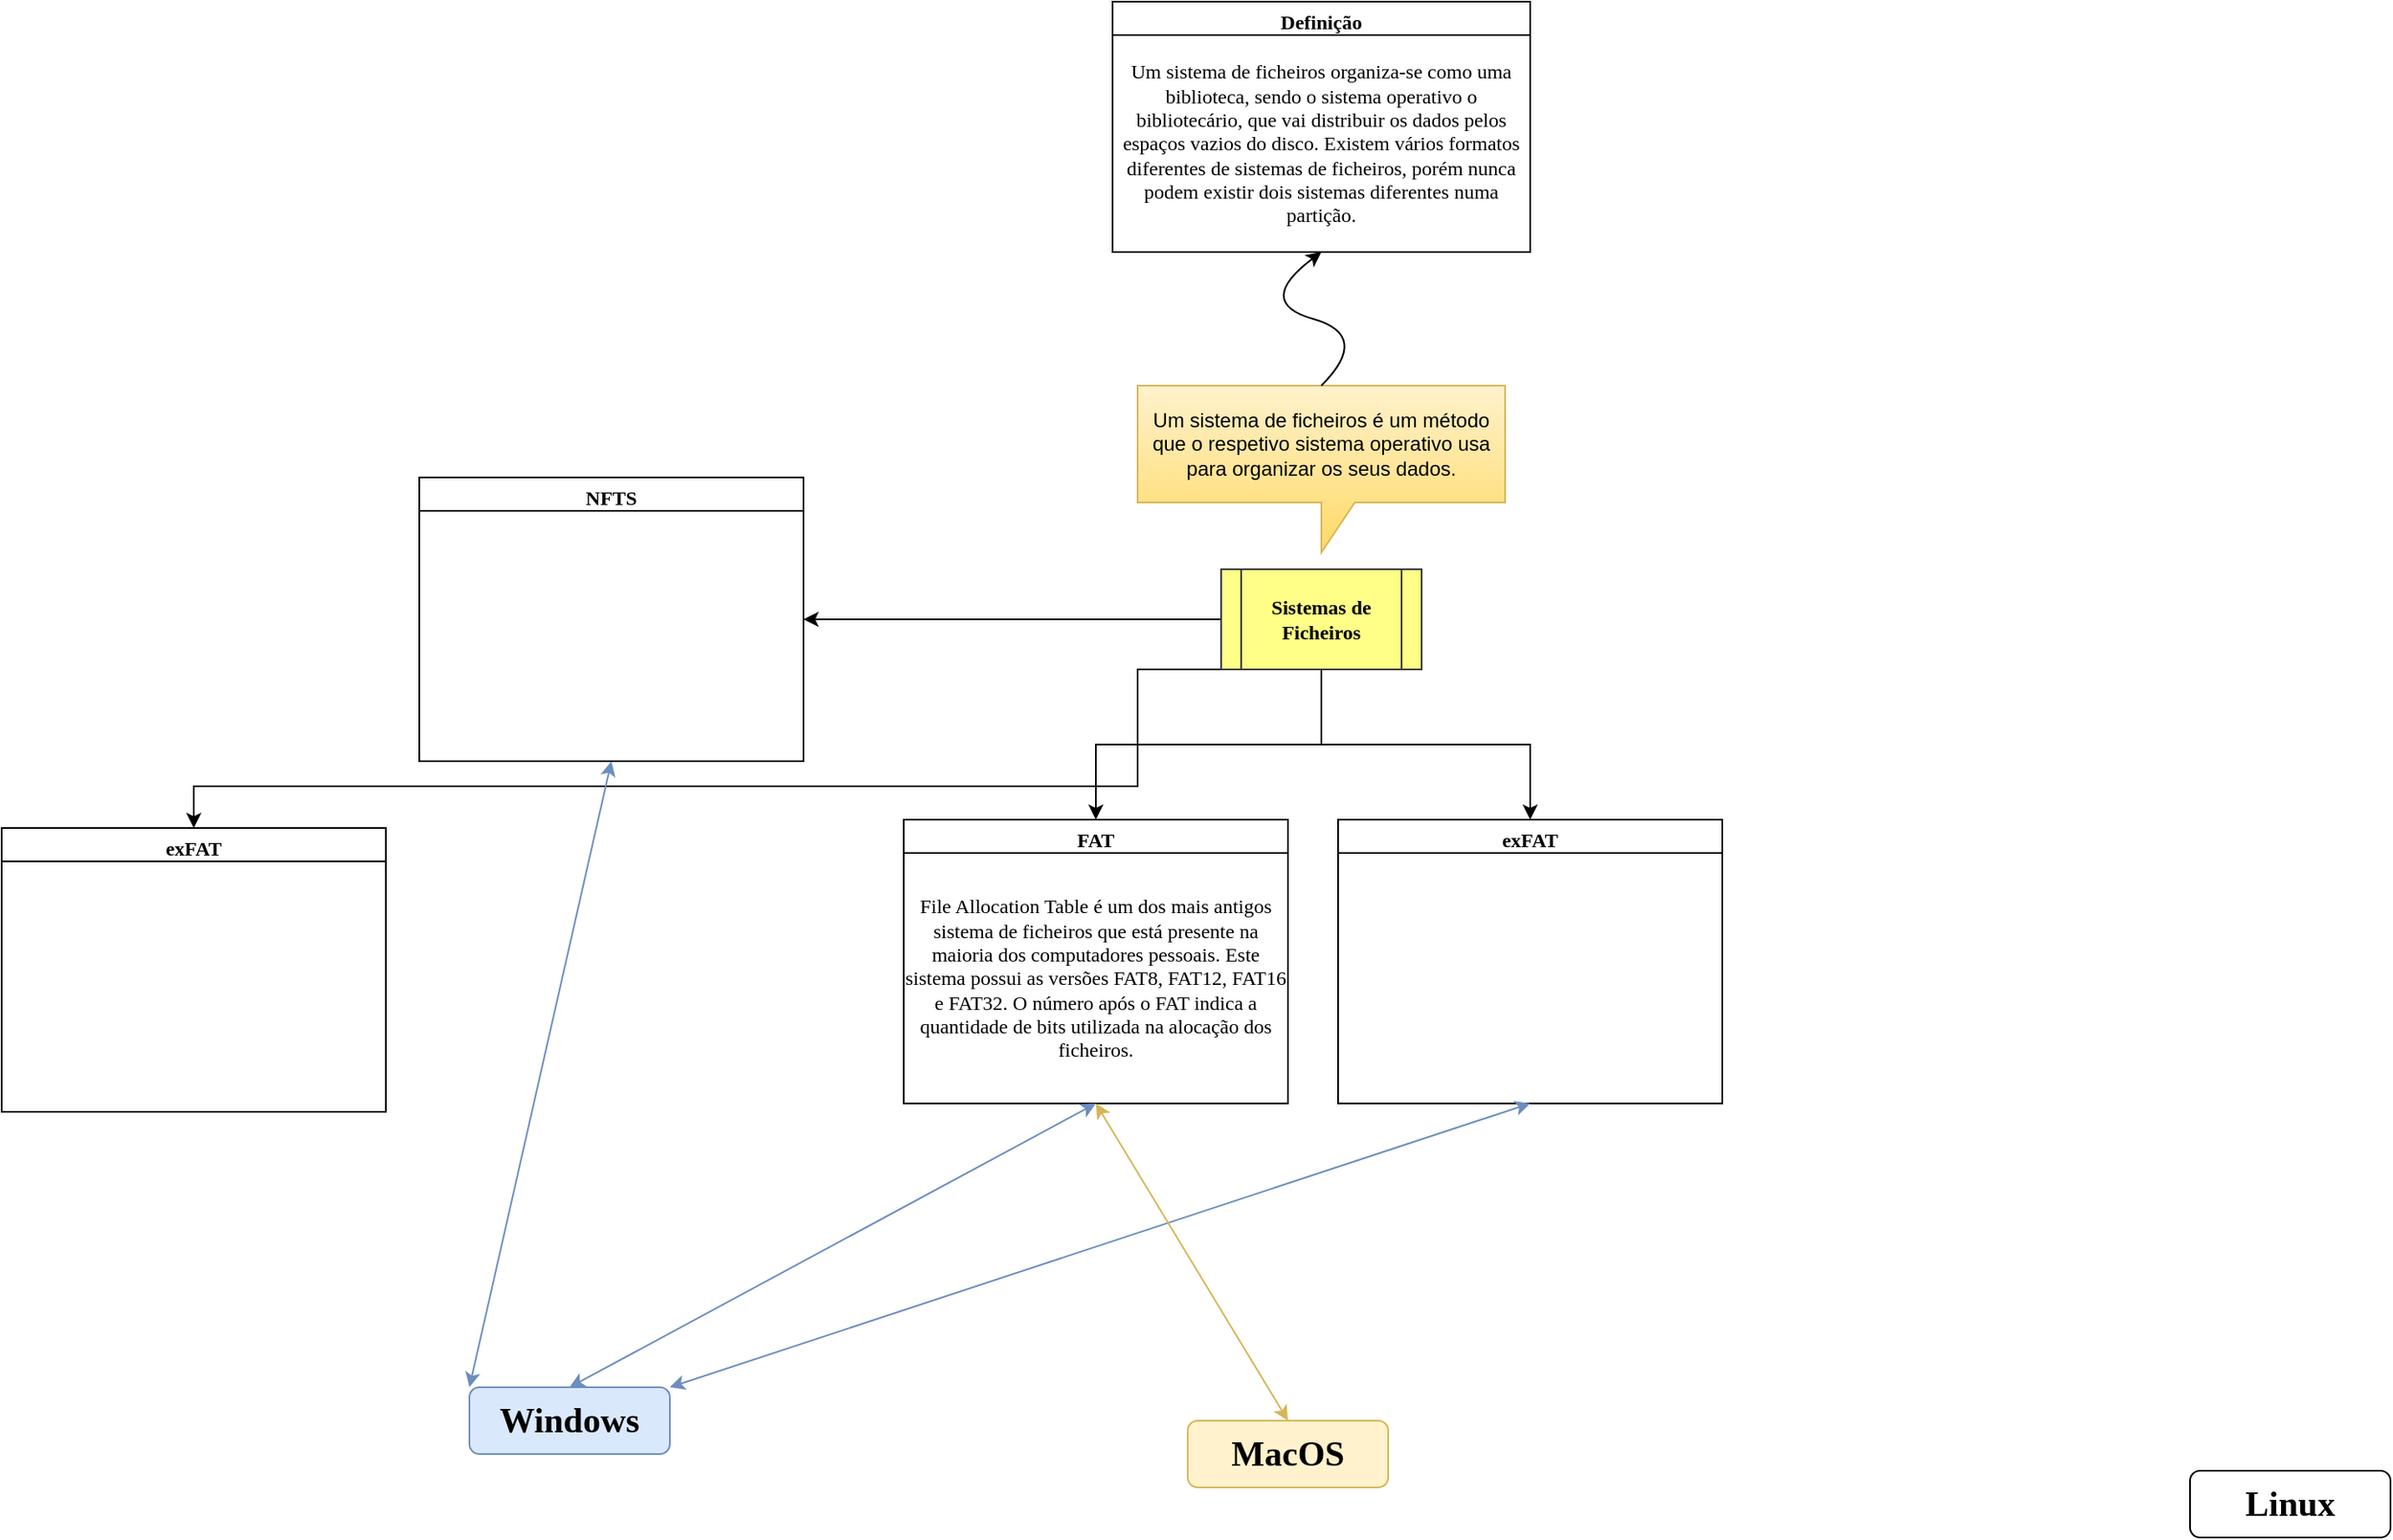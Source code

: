 <mxfile version="17.1.2" type="github">
  <diagram id="C5RBs43oDa-KdzZeNtuy" name="Page-1">
    <mxGraphModel dx="2130" dy="628" grid="1" gridSize="10" guides="1" tooltips="1" connect="1" arrows="1" fold="1" page="1" pageScale="1" pageWidth="827" pageHeight="1169" math="0" shadow="0">
      <root>
        <mxCell id="WIyWlLk6GJQsqaUBKTNV-0" />
        <mxCell id="WIyWlLk6GJQsqaUBKTNV-1" parent="WIyWlLk6GJQsqaUBKTNV-0" />
        <mxCell id="WIyWlLk6GJQsqaUBKTNV-3" value="Windows" style="rounded=1;whiteSpace=wrap;html=1;fontSize=21;glass=0;strokeWidth=1;shadow=0;fillColor=#dae8fc;strokeColor=#6c8ebf;fontStyle=1;fontFamily=Lucida Console;" parent="WIyWlLk6GJQsqaUBKTNV-1" vertex="1">
          <mxGeometry x="-450" y="920" width="120" height="40" as="geometry" />
        </mxCell>
        <mxCell id="kiM5pF3jl9HwU2nnS3uD-1" value="MacOS" style="rounded=1;whiteSpace=wrap;html=1;fontSize=21;glass=0;strokeWidth=1;shadow=0;fillColor=#fff2cc;strokeColor=#d6b656;fontFamily=Lucida Console;fontStyle=1" parent="WIyWlLk6GJQsqaUBKTNV-1" vertex="1">
          <mxGeometry x="-20" y="940" width="120" height="40" as="geometry" />
        </mxCell>
        <mxCell id="kiM5pF3jl9HwU2nnS3uD-3" value="Linux" style="rounded=1;whiteSpace=wrap;html=1;fontSize=21;glass=0;strokeWidth=1;shadow=0;fontFamily=Lucida Console;fontStyle=1" parent="WIyWlLk6GJQsqaUBKTNV-1" vertex="1">
          <mxGeometry x="580" y="970" width="120" height="40" as="geometry" />
        </mxCell>
        <mxCell id="UsUM8yckjeye1DmzhqTT-13" style="edgeStyle=orthogonalEdgeStyle;rounded=0;orthogonalLoop=1;jettySize=auto;html=1;exitX=0.5;exitY=1;exitDx=0;exitDy=0;entryX=0.5;entryY=0;entryDx=0;entryDy=0;" edge="1" parent="WIyWlLk6GJQsqaUBKTNV-1" source="kiM5pF3jl9HwU2nnS3uD-6" target="kiM5pF3jl9HwU2nnS3uD-71">
          <mxGeometry relative="1" as="geometry" />
        </mxCell>
        <mxCell id="UsUM8yckjeye1DmzhqTT-14" style="edgeStyle=orthogonalEdgeStyle;rounded=0;orthogonalLoop=1;jettySize=auto;html=1;exitX=0.5;exitY=1;exitDx=0;exitDy=0;entryX=0.5;entryY=0;entryDx=0;entryDy=0;" edge="1" parent="WIyWlLk6GJQsqaUBKTNV-1" source="kiM5pF3jl9HwU2nnS3uD-6" target="UsUM8yckjeye1DmzhqTT-0">
          <mxGeometry relative="1" as="geometry" />
        </mxCell>
        <mxCell id="UsUM8yckjeye1DmzhqTT-16" style="edgeStyle=orthogonalEdgeStyle;rounded=0;orthogonalLoop=1;jettySize=auto;html=1;exitX=0;exitY=0.5;exitDx=0;exitDy=0;entryX=1;entryY=0.5;entryDx=0;entryDy=0;" edge="1" parent="WIyWlLk6GJQsqaUBKTNV-1" source="kiM5pF3jl9HwU2nnS3uD-6" target="UsUM8yckjeye1DmzhqTT-2">
          <mxGeometry relative="1" as="geometry" />
        </mxCell>
        <mxCell id="UsUM8yckjeye1DmzhqTT-26" style="edgeStyle=orthogonalEdgeStyle;rounded=0;orthogonalLoop=1;jettySize=auto;html=1;exitX=0;exitY=1;exitDx=0;exitDy=0;entryX=0.5;entryY=0;entryDx=0;entryDy=0;fontFamily=Lucida Console;fontSize=21;" edge="1" parent="WIyWlLk6GJQsqaUBKTNV-1" source="kiM5pF3jl9HwU2nnS3uD-6" target="UsUM8yckjeye1DmzhqTT-20">
          <mxGeometry relative="1" as="geometry">
            <Array as="points">
              <mxPoint x="-50" y="490" />
              <mxPoint x="-50" y="560" />
              <mxPoint x="-615" y="560" />
            </Array>
          </mxGeometry>
        </mxCell>
        <mxCell id="kiM5pF3jl9HwU2nnS3uD-6" value="&lt;b&gt;Sistemas de Ficheiros&lt;/b&gt;" style="shape=process;whiteSpace=wrap;html=1;backgroundOutline=1;fontFamily=Verdana;fillColor=#ffff88;strokeColor=#36393d;" parent="WIyWlLk6GJQsqaUBKTNV-1" vertex="1">
          <mxGeometry y="430" width="120" height="60" as="geometry" />
        </mxCell>
        <mxCell id="kiM5pF3jl9HwU2nnS3uD-10" value="&lt;span&gt;Um sistema de ficheiros é um método que o respetivo sistema operativo usa para organizar os seus dados.&lt;/span&gt;" style="shape=callout;whiteSpace=wrap;html=1;perimeter=calloutPerimeter;fillColor=#fff2cc;strokeColor=#d6b656;gradientColor=#ffd966;" parent="WIyWlLk6GJQsqaUBKTNV-1" vertex="1">
          <mxGeometry x="-50" y="320" width="220" height="100" as="geometry" />
        </mxCell>
        <mxCell id="kiM5pF3jl9HwU2nnS3uD-55" value="" style="curved=1;endArrow=classic;html=1;rounded=0;fontFamily=Verdana;exitX=0.5;exitY=0;exitDx=0;exitDy=0;exitPerimeter=0;entryX=0.5;entryY=1;entryDx=0;entryDy=0;" parent="WIyWlLk6GJQsqaUBKTNV-1" source="kiM5pF3jl9HwU2nnS3uD-10" edge="1" target="kiM5pF3jl9HwU2nnS3uD-58">
          <mxGeometry width="50" height="50" relative="1" as="geometry">
            <mxPoint x="-200" y="135" as="sourcePoint" />
            <mxPoint x="-103.4" y="158.07" as="targetPoint" />
            <Array as="points">
              <mxPoint x="90" y="290" />
              <mxPoint x="20" y="270" />
            </Array>
          </mxGeometry>
        </mxCell>
        <mxCell id="kiM5pF3jl9HwU2nnS3uD-58" value="Definição" style="swimlane;fontFamily=Verdana;" parent="WIyWlLk6GJQsqaUBKTNV-1" vertex="1">
          <mxGeometry x="-65" y="90" width="250" height="150" as="geometry">
            <mxRectangle x="550" y="10" width="100" height="23" as="alternateBounds" />
          </mxGeometry>
        </mxCell>
        <mxCell id="kiM5pF3jl9HwU2nnS3uD-61" value="Um sistema de ficheiros organiza-se como uma biblioteca, sendo o sistema operativo o bibliotecário, que vai distribuir os dados pelos espaços vazios do disco. Existem vários formatos diferentes de sistemas de ficheiros, porém nunca podem existir dois sistemas diferentes numa partição." style="whiteSpace=wrap;html=1;fontFamily=Verdana;" parent="kiM5pF3jl9HwU2nnS3uD-58" vertex="1">
          <mxGeometry y="20" width="250" height="130" as="geometry" />
        </mxCell>
        <mxCell id="kiM5pF3jl9HwU2nnS3uD-71" value="FAT" style="swimlane;fontFamily=Verdana;" parent="WIyWlLk6GJQsqaUBKTNV-1" vertex="1">
          <mxGeometry x="-190" y="580" width="230" height="170" as="geometry" />
        </mxCell>
        <mxCell id="kiM5pF3jl9HwU2nnS3uD-72" value="File Allocation Table é um dos mais antigos sistema de ficheiros que está presente na maioria dos computadores pessoais. Este sistema possui as versões FAT8, FAT12, FAT16 e FAT32. O número após o FAT indica a quantidade de bits utilizada na alocação dos ficheiros." style="whiteSpace=wrap;html=1;fontFamily=Verdana;" parent="kiM5pF3jl9HwU2nnS3uD-71" vertex="1">
          <mxGeometry y="20" width="230" height="150" as="geometry" />
        </mxCell>
        <mxCell id="UsUM8yckjeye1DmzhqTT-0" value="exFAT" style="swimlane;fontFamily=Verdana;" vertex="1" parent="WIyWlLk6GJQsqaUBKTNV-1">
          <mxGeometry x="70" y="580" width="230" height="170" as="geometry" />
        </mxCell>
        <mxCell id="UsUM8yckjeye1DmzhqTT-1" value="" style="whiteSpace=wrap;html=1;fontFamily=Verdana;" vertex="1" parent="UsUM8yckjeye1DmzhqTT-0">
          <mxGeometry y="20" width="230" height="150" as="geometry" />
        </mxCell>
        <mxCell id="UsUM8yckjeye1DmzhqTT-2" value="NFTS" style="swimlane;fontFamily=Verdana;startSize=23;" vertex="1" parent="WIyWlLk6GJQsqaUBKTNV-1">
          <mxGeometry x="-480" y="375" width="230" height="170" as="geometry" />
        </mxCell>
        <mxCell id="UsUM8yckjeye1DmzhqTT-3" value="" style="whiteSpace=wrap;html=1;fontFamily=Verdana;" vertex="1" parent="UsUM8yckjeye1DmzhqTT-2">
          <mxGeometry y="20" width="230" height="150" as="geometry" />
        </mxCell>
        <mxCell id="UsUM8yckjeye1DmzhqTT-6" value="" style="endArrow=classic;startArrow=classic;html=1;rounded=0;exitX=0.5;exitY=1;exitDx=0;exitDy=0;entryX=0;entryY=0;entryDx=0;entryDy=0;fillColor=#dae8fc;strokeColor=#6c8ebf;" edge="1" parent="WIyWlLk6GJQsqaUBKTNV-1" source="UsUM8yckjeye1DmzhqTT-2" target="WIyWlLk6GJQsqaUBKTNV-3">
          <mxGeometry width="50" height="50" relative="1" as="geometry">
            <mxPoint x="60" y="810" as="sourcePoint" />
            <mxPoint x="110" y="760" as="targetPoint" />
          </mxGeometry>
        </mxCell>
        <mxCell id="UsUM8yckjeye1DmzhqTT-7" value="" style="endArrow=classic;startArrow=classic;html=1;rounded=0;exitX=0.5;exitY=1;exitDx=0;exitDy=0;entryX=0.5;entryY=0;entryDx=0;entryDy=0;fillColor=#dae8fc;strokeColor=#6c8ebf;" edge="1" parent="WIyWlLk6GJQsqaUBKTNV-1" source="kiM5pF3jl9HwU2nnS3uD-72" target="WIyWlLk6GJQsqaUBKTNV-3">
          <mxGeometry width="50" height="50" relative="1" as="geometry">
            <mxPoint x="-345" y="760" as="sourcePoint" />
            <mxPoint x="-130" y="940" as="targetPoint" />
          </mxGeometry>
        </mxCell>
        <mxCell id="UsUM8yckjeye1DmzhqTT-8" value="" style="endArrow=classic;startArrow=classic;html=1;rounded=0;exitX=0.5;exitY=1;exitDx=0;exitDy=0;entryX=1;entryY=0;entryDx=0;entryDy=0;fillColor=#dae8fc;strokeColor=#6c8ebf;" edge="1" parent="WIyWlLk6GJQsqaUBKTNV-1" source="UsUM8yckjeye1DmzhqTT-0" target="WIyWlLk6GJQsqaUBKTNV-3">
          <mxGeometry width="50" height="50" relative="1" as="geometry">
            <mxPoint x="-65" y="760" as="sourcePoint" />
            <mxPoint x="-80" y="980" as="targetPoint" />
          </mxGeometry>
        </mxCell>
        <mxCell id="UsUM8yckjeye1DmzhqTT-9" value="" style="endArrow=classic;startArrow=classic;html=1;rounded=0;exitX=0.5;exitY=1;exitDx=0;exitDy=0;entryX=0.5;entryY=0;entryDx=0;entryDy=0;fillColor=#fff2cc;strokeColor=#d6b656;" edge="1" parent="WIyWlLk6GJQsqaUBKTNV-1" source="kiM5pF3jl9HwU2nnS3uD-71" target="kiM5pF3jl9HwU2nnS3uD-1">
          <mxGeometry width="50" height="50" relative="1" as="geometry">
            <mxPoint x="225" y="760" as="sourcePoint" />
            <mxPoint x="-320" y="930" as="targetPoint" />
          </mxGeometry>
        </mxCell>
        <mxCell id="UsUM8yckjeye1DmzhqTT-20" value="exFAT" style="swimlane;fontFamily=Verdana;" vertex="1" parent="WIyWlLk6GJQsqaUBKTNV-1">
          <mxGeometry x="-730" y="585" width="230" height="170" as="geometry" />
        </mxCell>
        <mxCell id="UsUM8yckjeye1DmzhqTT-21" value="" style="whiteSpace=wrap;html=1;fontFamily=Verdana;" vertex="1" parent="UsUM8yckjeye1DmzhqTT-20">
          <mxGeometry y="20" width="230" height="150" as="geometry" />
        </mxCell>
      </root>
    </mxGraphModel>
  </diagram>
</mxfile>
